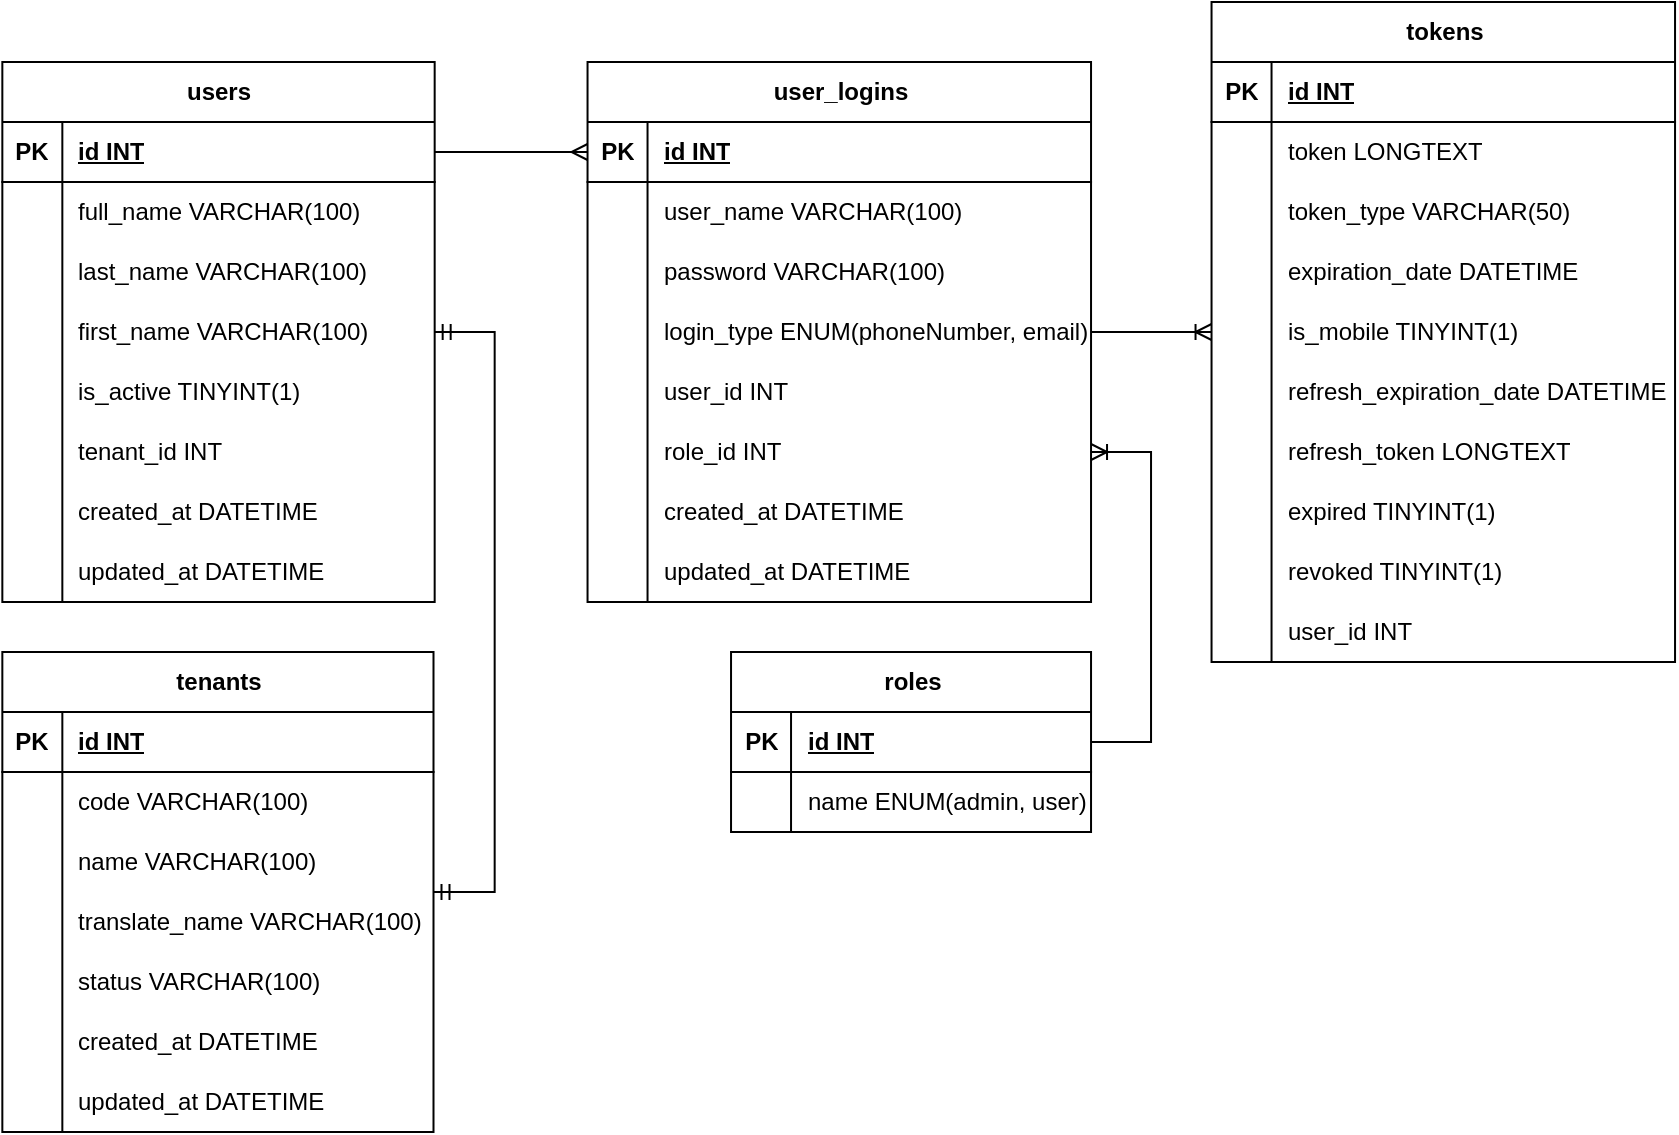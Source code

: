 <mxfile version="24.2.2" type="device">
  <diagram id="R2lEEEUBdFMjLlhIrx00" name="Page-1">
    <mxGraphModel dx="1004" dy="86" grid="0" gridSize="10" guides="1" tooltips="1" connect="1" arrows="1" fold="1" page="1" pageScale="1" pageWidth="850" pageHeight="1100" math="0" shadow="0" extFonts="Permanent Marker^https://fonts.googleapis.com/css?family=Permanent+Marker">
      <root>
        <mxCell id="0" />
        <mxCell id="1" parent="0" />
        <mxCell id="wa_JmP2eMUhBIoYCG9Al-1" value="users" style="shape=table;startSize=30;container=1;collapsible=1;childLayout=tableLayout;fixedRows=1;rowLines=0;fontStyle=1;align=center;resizeLast=1;html=1;" parent="1" vertex="1">
          <mxGeometry x="-3.83" y="116" width="216.163" height="270" as="geometry" />
        </mxCell>
        <mxCell id="wa_JmP2eMUhBIoYCG9Al-2" value="" style="shape=tableRow;horizontal=0;startSize=0;swimlaneHead=0;swimlaneBody=0;fillColor=none;collapsible=0;dropTarget=0;points=[[0,0.5],[1,0.5]];portConstraint=eastwest;top=0;left=0;right=0;bottom=1;" parent="wa_JmP2eMUhBIoYCG9Al-1" vertex="1">
          <mxGeometry y="30" width="216.163" height="30" as="geometry" />
        </mxCell>
        <mxCell id="wa_JmP2eMUhBIoYCG9Al-3" value="PK" style="shape=partialRectangle;connectable=0;fillColor=none;top=0;left=0;bottom=0;right=0;fontStyle=1;overflow=hidden;whiteSpace=wrap;html=1;" parent="wa_JmP2eMUhBIoYCG9Al-2" vertex="1">
          <mxGeometry width="30" height="30" as="geometry">
            <mxRectangle width="30" height="30" as="alternateBounds" />
          </mxGeometry>
        </mxCell>
        <mxCell id="wa_JmP2eMUhBIoYCG9Al-4" value="id INT" style="shape=partialRectangle;connectable=0;fillColor=none;top=0;left=0;bottom=0;right=0;align=left;spacingLeft=6;fontStyle=5;overflow=hidden;whiteSpace=wrap;html=1;" parent="wa_JmP2eMUhBIoYCG9Al-2" vertex="1">
          <mxGeometry x="30" width="186.163" height="30" as="geometry">
            <mxRectangle width="186.163" height="30" as="alternateBounds" />
          </mxGeometry>
        </mxCell>
        <mxCell id="wa_JmP2eMUhBIoYCG9Al-5" value="" style="shape=tableRow;horizontal=0;startSize=0;swimlaneHead=0;swimlaneBody=0;fillColor=none;collapsible=0;dropTarget=0;points=[[0,0.5],[1,0.5]];portConstraint=eastwest;top=0;left=0;right=0;bottom=0;" parent="wa_JmP2eMUhBIoYCG9Al-1" vertex="1">
          <mxGeometry y="60" width="216.163" height="30" as="geometry" />
        </mxCell>
        <mxCell id="wa_JmP2eMUhBIoYCG9Al-6" value="" style="shape=partialRectangle;connectable=0;fillColor=none;top=0;left=0;bottom=0;right=0;editable=1;overflow=hidden;whiteSpace=wrap;html=1;" parent="wa_JmP2eMUhBIoYCG9Al-5" vertex="1">
          <mxGeometry width="30" height="30" as="geometry">
            <mxRectangle width="30" height="30" as="alternateBounds" />
          </mxGeometry>
        </mxCell>
        <mxCell id="wa_JmP2eMUhBIoYCG9Al-7" value="full_name VARCHAR(100)" style="shape=partialRectangle;connectable=0;fillColor=none;top=0;left=0;bottom=0;right=0;align=left;spacingLeft=6;overflow=hidden;whiteSpace=wrap;html=1;" parent="wa_JmP2eMUhBIoYCG9Al-5" vertex="1">
          <mxGeometry x="30" width="186.163" height="30" as="geometry">
            <mxRectangle width="186.163" height="30" as="alternateBounds" />
          </mxGeometry>
        </mxCell>
        <mxCell id="olAF7BP0_94f7s3-qTLP-30" value="" style="shape=tableRow;horizontal=0;startSize=0;swimlaneHead=0;swimlaneBody=0;fillColor=none;collapsible=0;dropTarget=0;points=[[0,0.5],[1,0.5]];portConstraint=eastwest;top=0;left=0;right=0;bottom=0;" parent="wa_JmP2eMUhBIoYCG9Al-1" vertex="1">
          <mxGeometry y="90" width="216.163" height="30" as="geometry" />
        </mxCell>
        <mxCell id="olAF7BP0_94f7s3-qTLP-31" value="" style="shape=partialRectangle;connectable=0;fillColor=none;top=0;left=0;bottom=0;right=0;editable=1;overflow=hidden;whiteSpace=wrap;html=1;" parent="olAF7BP0_94f7s3-qTLP-30" vertex="1">
          <mxGeometry width="30" height="30" as="geometry">
            <mxRectangle width="30" height="30" as="alternateBounds" />
          </mxGeometry>
        </mxCell>
        <mxCell id="olAF7BP0_94f7s3-qTLP-32" value="last_name VARCHAR(100)" style="shape=partialRectangle;connectable=0;fillColor=none;top=0;left=0;bottom=0;right=0;align=left;spacingLeft=6;overflow=hidden;whiteSpace=wrap;html=1;" parent="olAF7BP0_94f7s3-qTLP-30" vertex="1">
          <mxGeometry x="30" width="186.163" height="30" as="geometry">
            <mxRectangle width="186.163" height="30" as="alternateBounds" />
          </mxGeometry>
        </mxCell>
        <mxCell id="olAF7BP0_94f7s3-qTLP-27" value="" style="shape=tableRow;horizontal=0;startSize=0;swimlaneHead=0;swimlaneBody=0;fillColor=none;collapsible=0;dropTarget=0;points=[[0,0.5],[1,0.5]];portConstraint=eastwest;top=0;left=0;right=0;bottom=0;" parent="wa_JmP2eMUhBIoYCG9Al-1" vertex="1">
          <mxGeometry y="120" width="216.163" height="30" as="geometry" />
        </mxCell>
        <mxCell id="olAF7BP0_94f7s3-qTLP-28" value="" style="shape=partialRectangle;connectable=0;fillColor=none;top=0;left=0;bottom=0;right=0;editable=1;overflow=hidden;whiteSpace=wrap;html=1;" parent="olAF7BP0_94f7s3-qTLP-27" vertex="1">
          <mxGeometry width="30" height="30" as="geometry">
            <mxRectangle width="30" height="30" as="alternateBounds" />
          </mxGeometry>
        </mxCell>
        <mxCell id="olAF7BP0_94f7s3-qTLP-29" value="first_name VARCHAR(100)" style="shape=partialRectangle;connectable=0;fillColor=none;top=0;left=0;bottom=0;right=0;align=left;spacingLeft=6;overflow=hidden;whiteSpace=wrap;html=1;" parent="olAF7BP0_94f7s3-qTLP-27" vertex="1">
          <mxGeometry x="30" width="186.163" height="30" as="geometry">
            <mxRectangle width="186.163" height="30" as="alternateBounds" />
          </mxGeometry>
        </mxCell>
        <mxCell id="wa_JmP2eMUhBIoYCG9Al-8" value="" style="shape=tableRow;horizontal=0;startSize=0;swimlaneHead=0;swimlaneBody=0;fillColor=none;collapsible=0;dropTarget=0;points=[[0,0.5],[1,0.5]];portConstraint=eastwest;top=0;left=0;right=0;bottom=0;" parent="wa_JmP2eMUhBIoYCG9Al-1" vertex="1">
          <mxGeometry y="150" width="216.163" height="30" as="geometry" />
        </mxCell>
        <mxCell id="wa_JmP2eMUhBIoYCG9Al-9" value="" style="shape=partialRectangle;connectable=0;fillColor=none;top=0;left=0;bottom=0;right=0;editable=1;overflow=hidden;whiteSpace=wrap;html=1;" parent="wa_JmP2eMUhBIoYCG9Al-8" vertex="1">
          <mxGeometry width="30" height="30" as="geometry">
            <mxRectangle width="30" height="30" as="alternateBounds" />
          </mxGeometry>
        </mxCell>
        <mxCell id="wa_JmP2eMUhBIoYCG9Al-10" value="is_active TINYINT(1)" style="shape=partialRectangle;connectable=0;fillColor=none;top=0;left=0;bottom=0;right=0;align=left;spacingLeft=6;overflow=hidden;whiteSpace=wrap;html=1;" parent="wa_JmP2eMUhBIoYCG9Al-8" vertex="1">
          <mxGeometry x="30" width="186.163" height="30" as="geometry">
            <mxRectangle width="186.163" height="30" as="alternateBounds" />
          </mxGeometry>
        </mxCell>
        <mxCell id="olAF7BP0_94f7s3-qTLP-24" value="" style="shape=tableRow;horizontal=0;startSize=0;swimlaneHead=0;swimlaneBody=0;fillColor=none;collapsible=0;dropTarget=0;points=[[0,0.5],[1,0.5]];portConstraint=eastwest;top=0;left=0;right=0;bottom=0;" parent="wa_JmP2eMUhBIoYCG9Al-1" vertex="1">
          <mxGeometry y="180" width="216.163" height="30" as="geometry" />
        </mxCell>
        <mxCell id="olAF7BP0_94f7s3-qTLP-25" value="" style="shape=partialRectangle;connectable=0;fillColor=none;top=0;left=0;bottom=0;right=0;editable=1;overflow=hidden;whiteSpace=wrap;html=1;" parent="olAF7BP0_94f7s3-qTLP-24" vertex="1">
          <mxGeometry width="30" height="30" as="geometry">
            <mxRectangle width="30" height="30" as="alternateBounds" />
          </mxGeometry>
        </mxCell>
        <mxCell id="olAF7BP0_94f7s3-qTLP-26" value="tenant_id INT" style="shape=partialRectangle;connectable=0;fillColor=none;top=0;left=0;bottom=0;right=0;align=left;spacingLeft=6;overflow=hidden;whiteSpace=wrap;html=1;" parent="olAF7BP0_94f7s3-qTLP-24" vertex="1">
          <mxGeometry x="30" width="186.163" height="30" as="geometry">
            <mxRectangle width="186.163" height="30" as="alternateBounds" />
          </mxGeometry>
        </mxCell>
        <mxCell id="wa_JmP2eMUhBIoYCG9Al-11" value="" style="shape=tableRow;horizontal=0;startSize=0;swimlaneHead=0;swimlaneBody=0;fillColor=none;collapsible=0;dropTarget=0;points=[[0,0.5],[1,0.5]];portConstraint=eastwest;top=0;left=0;right=0;bottom=0;" parent="wa_JmP2eMUhBIoYCG9Al-1" vertex="1">
          <mxGeometry y="210" width="216.163" height="30" as="geometry" />
        </mxCell>
        <mxCell id="wa_JmP2eMUhBIoYCG9Al-12" value="" style="shape=partialRectangle;connectable=0;fillColor=none;top=0;left=0;bottom=0;right=0;editable=1;overflow=hidden;whiteSpace=wrap;html=1;" parent="wa_JmP2eMUhBIoYCG9Al-11" vertex="1">
          <mxGeometry width="30" height="30" as="geometry">
            <mxRectangle width="30" height="30" as="alternateBounds" />
          </mxGeometry>
        </mxCell>
        <mxCell id="wa_JmP2eMUhBIoYCG9Al-13" value="created_at DATETIME" style="shape=partialRectangle;connectable=0;fillColor=none;top=0;left=0;bottom=0;right=0;align=left;spacingLeft=6;overflow=hidden;whiteSpace=wrap;html=1;" parent="wa_JmP2eMUhBIoYCG9Al-11" vertex="1">
          <mxGeometry x="30" width="186.163" height="30" as="geometry">
            <mxRectangle width="186.163" height="30" as="alternateBounds" />
          </mxGeometry>
        </mxCell>
        <mxCell id="wa_JmP2eMUhBIoYCG9Al-77" value="" style="shape=tableRow;horizontal=0;startSize=0;swimlaneHead=0;swimlaneBody=0;fillColor=none;collapsible=0;dropTarget=0;points=[[0,0.5],[1,0.5]];portConstraint=eastwest;top=0;left=0;right=0;bottom=0;" parent="wa_JmP2eMUhBIoYCG9Al-1" vertex="1">
          <mxGeometry y="240" width="216.163" height="30" as="geometry" />
        </mxCell>
        <mxCell id="wa_JmP2eMUhBIoYCG9Al-78" value="" style="shape=partialRectangle;connectable=0;fillColor=none;top=0;left=0;bottom=0;right=0;editable=1;overflow=hidden;whiteSpace=wrap;html=1;" parent="wa_JmP2eMUhBIoYCG9Al-77" vertex="1">
          <mxGeometry width="30" height="30" as="geometry">
            <mxRectangle width="30" height="30" as="alternateBounds" />
          </mxGeometry>
        </mxCell>
        <mxCell id="wa_JmP2eMUhBIoYCG9Al-79" value="updated_at DATETIME" style="shape=partialRectangle;connectable=0;fillColor=none;top=0;left=0;bottom=0;right=0;align=left;spacingLeft=6;overflow=hidden;whiteSpace=wrap;html=1;" parent="wa_JmP2eMUhBIoYCG9Al-77" vertex="1">
          <mxGeometry x="30" width="186.163" height="30" as="geometry">
            <mxRectangle width="186.163" height="30" as="alternateBounds" />
          </mxGeometry>
        </mxCell>
        <mxCell id="wa_JmP2eMUhBIoYCG9Al-14" value="user_logins" style="shape=table;startSize=30;container=1;collapsible=1;childLayout=tableLayout;fixedRows=1;rowLines=0;fontStyle=1;align=center;resizeLast=1;html=1;" parent="1" vertex="1">
          <mxGeometry x="288.77" y="116" width="251.75" height="270" as="geometry" />
        </mxCell>
        <mxCell id="wa_JmP2eMUhBIoYCG9Al-15" value="" style="shape=tableRow;horizontal=0;startSize=0;swimlaneHead=0;swimlaneBody=0;fillColor=none;collapsible=0;dropTarget=0;points=[[0,0.5],[1,0.5]];portConstraint=eastwest;top=0;left=0;right=0;bottom=1;" parent="wa_JmP2eMUhBIoYCG9Al-14" vertex="1">
          <mxGeometry y="30" width="251.75" height="30" as="geometry" />
        </mxCell>
        <mxCell id="wa_JmP2eMUhBIoYCG9Al-16" value="PK" style="shape=partialRectangle;connectable=0;fillColor=none;top=0;left=0;bottom=0;right=0;fontStyle=1;overflow=hidden;whiteSpace=wrap;html=1;" parent="wa_JmP2eMUhBIoYCG9Al-15" vertex="1">
          <mxGeometry width="30" height="30" as="geometry">
            <mxRectangle width="30" height="30" as="alternateBounds" />
          </mxGeometry>
        </mxCell>
        <mxCell id="wa_JmP2eMUhBIoYCG9Al-17" value="id INT" style="shape=partialRectangle;connectable=0;fillColor=none;top=0;left=0;bottom=0;right=0;align=left;spacingLeft=6;fontStyle=5;overflow=hidden;whiteSpace=wrap;html=1;" parent="wa_JmP2eMUhBIoYCG9Al-15" vertex="1">
          <mxGeometry x="30" width="221.75" height="30" as="geometry">
            <mxRectangle width="221.75" height="30" as="alternateBounds" />
          </mxGeometry>
        </mxCell>
        <mxCell id="wa_JmP2eMUhBIoYCG9Al-18" value="" style="shape=tableRow;horizontal=0;startSize=0;swimlaneHead=0;swimlaneBody=0;fillColor=none;collapsible=0;dropTarget=0;points=[[0,0.5],[1,0.5]];portConstraint=eastwest;top=0;left=0;right=0;bottom=0;" parent="wa_JmP2eMUhBIoYCG9Al-14" vertex="1">
          <mxGeometry y="60" width="251.75" height="30" as="geometry" />
        </mxCell>
        <mxCell id="wa_JmP2eMUhBIoYCG9Al-19" value="" style="shape=partialRectangle;connectable=0;fillColor=none;top=0;left=0;bottom=0;right=0;editable=1;overflow=hidden;whiteSpace=wrap;html=1;" parent="wa_JmP2eMUhBIoYCG9Al-18" vertex="1">
          <mxGeometry width="30" height="30" as="geometry">
            <mxRectangle width="30" height="30" as="alternateBounds" />
          </mxGeometry>
        </mxCell>
        <mxCell id="wa_JmP2eMUhBIoYCG9Al-20" value="user_name VARCHAR(100)" style="shape=partialRectangle;connectable=0;fillColor=none;top=0;left=0;bottom=0;right=0;align=left;spacingLeft=6;overflow=hidden;whiteSpace=wrap;html=1;" parent="wa_JmP2eMUhBIoYCG9Al-18" vertex="1">
          <mxGeometry x="30" width="221.75" height="30" as="geometry">
            <mxRectangle width="221.75" height="30" as="alternateBounds" />
          </mxGeometry>
        </mxCell>
        <mxCell id="wa_JmP2eMUhBIoYCG9Al-21" value="" style="shape=tableRow;horizontal=0;startSize=0;swimlaneHead=0;swimlaneBody=0;fillColor=none;collapsible=0;dropTarget=0;points=[[0,0.5],[1,0.5]];portConstraint=eastwest;top=0;left=0;right=0;bottom=0;" parent="wa_JmP2eMUhBIoYCG9Al-14" vertex="1">
          <mxGeometry y="90" width="251.75" height="30" as="geometry" />
        </mxCell>
        <mxCell id="wa_JmP2eMUhBIoYCG9Al-22" value="" style="shape=partialRectangle;connectable=0;fillColor=none;top=0;left=0;bottom=0;right=0;editable=1;overflow=hidden;whiteSpace=wrap;html=1;" parent="wa_JmP2eMUhBIoYCG9Al-21" vertex="1">
          <mxGeometry width="30" height="30" as="geometry">
            <mxRectangle width="30" height="30" as="alternateBounds" />
          </mxGeometry>
        </mxCell>
        <mxCell id="wa_JmP2eMUhBIoYCG9Al-23" value="password VARCHAR(100)" style="shape=partialRectangle;connectable=0;fillColor=none;top=0;left=0;bottom=0;right=0;align=left;spacingLeft=6;overflow=hidden;whiteSpace=wrap;html=1;" parent="wa_JmP2eMUhBIoYCG9Al-21" vertex="1">
          <mxGeometry x="30" width="221.75" height="30" as="geometry">
            <mxRectangle width="221.75" height="30" as="alternateBounds" />
          </mxGeometry>
        </mxCell>
        <mxCell id="wa_JmP2eMUhBIoYCG9Al-24" value="" style="shape=tableRow;horizontal=0;startSize=0;swimlaneHead=0;swimlaneBody=0;fillColor=none;collapsible=0;dropTarget=0;points=[[0,0.5],[1,0.5]];portConstraint=eastwest;top=0;left=0;right=0;bottom=0;" parent="wa_JmP2eMUhBIoYCG9Al-14" vertex="1">
          <mxGeometry y="120" width="251.75" height="30" as="geometry" />
        </mxCell>
        <mxCell id="wa_JmP2eMUhBIoYCG9Al-25" value="" style="shape=partialRectangle;connectable=0;fillColor=none;top=0;left=0;bottom=0;right=0;editable=1;overflow=hidden;whiteSpace=wrap;html=1;" parent="wa_JmP2eMUhBIoYCG9Al-24" vertex="1">
          <mxGeometry width="30" height="30" as="geometry">
            <mxRectangle width="30" height="30" as="alternateBounds" />
          </mxGeometry>
        </mxCell>
        <mxCell id="wa_JmP2eMUhBIoYCG9Al-26" value="login_type ENUM(phoneNumber, email)" style="shape=partialRectangle;connectable=0;fillColor=none;top=0;left=0;bottom=0;right=0;align=left;spacingLeft=6;overflow=hidden;whiteSpace=wrap;html=1;" parent="wa_JmP2eMUhBIoYCG9Al-24" vertex="1">
          <mxGeometry x="30" width="221.75" height="30" as="geometry">
            <mxRectangle width="221.75" height="30" as="alternateBounds" />
          </mxGeometry>
        </mxCell>
        <mxCell id="wa_JmP2eMUhBIoYCG9Al-85" value="" style="shape=tableRow;horizontal=0;startSize=0;swimlaneHead=0;swimlaneBody=0;fillColor=none;collapsible=0;dropTarget=0;points=[[0,0.5],[1,0.5]];portConstraint=eastwest;top=0;left=0;right=0;bottom=0;" parent="wa_JmP2eMUhBIoYCG9Al-14" vertex="1">
          <mxGeometry y="150" width="251.75" height="30" as="geometry" />
        </mxCell>
        <mxCell id="wa_JmP2eMUhBIoYCG9Al-86" value="" style="shape=partialRectangle;connectable=0;fillColor=none;top=0;left=0;bottom=0;right=0;editable=1;overflow=hidden;whiteSpace=wrap;html=1;" parent="wa_JmP2eMUhBIoYCG9Al-85" vertex="1">
          <mxGeometry width="30" height="30" as="geometry">
            <mxRectangle width="30" height="30" as="alternateBounds" />
          </mxGeometry>
        </mxCell>
        <mxCell id="wa_JmP2eMUhBIoYCG9Al-87" value="user_id INT" style="shape=partialRectangle;connectable=0;fillColor=none;top=0;left=0;bottom=0;right=0;align=left;spacingLeft=6;overflow=hidden;whiteSpace=wrap;html=1;" parent="wa_JmP2eMUhBIoYCG9Al-85" vertex="1">
          <mxGeometry x="30" width="221.75" height="30" as="geometry">
            <mxRectangle width="221.75" height="30" as="alternateBounds" />
          </mxGeometry>
        </mxCell>
        <mxCell id="tb_KeC3MCiqhP8fnsi2d-1" value="" style="shape=tableRow;horizontal=0;startSize=0;swimlaneHead=0;swimlaneBody=0;fillColor=none;collapsible=0;dropTarget=0;points=[[0,0.5],[1,0.5]];portConstraint=eastwest;top=0;left=0;right=0;bottom=0;" parent="wa_JmP2eMUhBIoYCG9Al-14" vertex="1">
          <mxGeometry y="180" width="251.75" height="30" as="geometry" />
        </mxCell>
        <mxCell id="tb_KeC3MCiqhP8fnsi2d-2" value="" style="shape=partialRectangle;connectable=0;fillColor=none;top=0;left=0;bottom=0;right=0;editable=1;overflow=hidden;whiteSpace=wrap;html=1;" parent="tb_KeC3MCiqhP8fnsi2d-1" vertex="1">
          <mxGeometry width="30" height="30" as="geometry">
            <mxRectangle width="30" height="30" as="alternateBounds" />
          </mxGeometry>
        </mxCell>
        <mxCell id="tb_KeC3MCiqhP8fnsi2d-3" value="role_id INT" style="shape=partialRectangle;connectable=0;fillColor=none;top=0;left=0;bottom=0;right=0;align=left;spacingLeft=6;overflow=hidden;whiteSpace=wrap;html=1;" parent="tb_KeC3MCiqhP8fnsi2d-1" vertex="1">
          <mxGeometry x="30" width="221.75" height="30" as="geometry">
            <mxRectangle width="221.75" height="30" as="alternateBounds" />
          </mxGeometry>
        </mxCell>
        <mxCell id="tb_KeC3MCiqhP8fnsi2d-4" value="" style="shape=tableRow;horizontal=0;startSize=0;swimlaneHead=0;swimlaneBody=0;fillColor=none;collapsible=0;dropTarget=0;points=[[0,0.5],[1,0.5]];portConstraint=eastwest;top=0;left=0;right=0;bottom=0;" parent="wa_JmP2eMUhBIoYCG9Al-14" vertex="1">
          <mxGeometry y="210" width="251.75" height="30" as="geometry" />
        </mxCell>
        <mxCell id="tb_KeC3MCiqhP8fnsi2d-5" value="" style="shape=partialRectangle;connectable=0;fillColor=none;top=0;left=0;bottom=0;right=0;editable=1;overflow=hidden;whiteSpace=wrap;html=1;" parent="tb_KeC3MCiqhP8fnsi2d-4" vertex="1">
          <mxGeometry width="30" height="30" as="geometry">
            <mxRectangle width="30" height="30" as="alternateBounds" />
          </mxGeometry>
        </mxCell>
        <mxCell id="tb_KeC3MCiqhP8fnsi2d-6" value="created_at DATETIME" style="shape=partialRectangle;connectable=0;fillColor=none;top=0;left=0;bottom=0;right=0;align=left;spacingLeft=6;overflow=hidden;whiteSpace=wrap;html=1;" parent="tb_KeC3MCiqhP8fnsi2d-4" vertex="1">
          <mxGeometry x="30" width="221.75" height="30" as="geometry">
            <mxRectangle width="221.75" height="30" as="alternateBounds" />
          </mxGeometry>
        </mxCell>
        <mxCell id="tb_KeC3MCiqhP8fnsi2d-7" value="" style="shape=tableRow;horizontal=0;startSize=0;swimlaneHead=0;swimlaneBody=0;fillColor=none;collapsible=0;dropTarget=0;points=[[0,0.5],[1,0.5]];portConstraint=eastwest;top=0;left=0;right=0;bottom=0;" parent="wa_JmP2eMUhBIoYCG9Al-14" vertex="1">
          <mxGeometry y="240" width="251.75" height="30" as="geometry" />
        </mxCell>
        <mxCell id="tb_KeC3MCiqhP8fnsi2d-8" value="" style="shape=partialRectangle;connectable=0;fillColor=none;top=0;left=0;bottom=0;right=0;editable=1;overflow=hidden;whiteSpace=wrap;html=1;" parent="tb_KeC3MCiqhP8fnsi2d-7" vertex="1">
          <mxGeometry width="30" height="30" as="geometry">
            <mxRectangle width="30" height="30" as="alternateBounds" />
          </mxGeometry>
        </mxCell>
        <mxCell id="tb_KeC3MCiqhP8fnsi2d-9" value="updated_at DATETIME" style="shape=partialRectangle;connectable=0;fillColor=none;top=0;left=0;bottom=0;right=0;align=left;spacingLeft=6;overflow=hidden;whiteSpace=wrap;html=1;" parent="tb_KeC3MCiqhP8fnsi2d-7" vertex="1">
          <mxGeometry x="30" width="221.75" height="30" as="geometry">
            <mxRectangle width="221.75" height="30" as="alternateBounds" />
          </mxGeometry>
        </mxCell>
        <mxCell id="wa_JmP2eMUhBIoYCG9Al-27" value="roles" style="shape=table;startSize=30;container=1;collapsible=1;childLayout=tableLayout;fixedRows=1;rowLines=0;fontStyle=1;align=center;resizeLast=1;html=1;" parent="1" vertex="1">
          <mxGeometry x="360.52" y="411" width="180" height="90" as="geometry" />
        </mxCell>
        <mxCell id="wa_JmP2eMUhBIoYCG9Al-28" value="" style="shape=tableRow;horizontal=0;startSize=0;swimlaneHead=0;swimlaneBody=0;fillColor=none;collapsible=0;dropTarget=0;points=[[0,0.5],[1,0.5]];portConstraint=eastwest;top=0;left=0;right=0;bottom=1;" parent="wa_JmP2eMUhBIoYCG9Al-27" vertex="1">
          <mxGeometry y="30" width="180" height="30" as="geometry" />
        </mxCell>
        <mxCell id="wa_JmP2eMUhBIoYCG9Al-29" value="PK" style="shape=partialRectangle;connectable=0;fillColor=none;top=0;left=0;bottom=0;right=0;fontStyle=1;overflow=hidden;whiteSpace=wrap;html=1;" parent="wa_JmP2eMUhBIoYCG9Al-28" vertex="1">
          <mxGeometry width="30" height="30" as="geometry">
            <mxRectangle width="30" height="30" as="alternateBounds" />
          </mxGeometry>
        </mxCell>
        <mxCell id="wa_JmP2eMUhBIoYCG9Al-30" value="id INT" style="shape=partialRectangle;connectable=0;fillColor=none;top=0;left=0;bottom=0;right=0;align=left;spacingLeft=6;fontStyle=5;overflow=hidden;whiteSpace=wrap;html=1;" parent="wa_JmP2eMUhBIoYCG9Al-28" vertex="1">
          <mxGeometry x="30" width="150" height="30" as="geometry">
            <mxRectangle width="150" height="30" as="alternateBounds" />
          </mxGeometry>
        </mxCell>
        <mxCell id="wa_JmP2eMUhBIoYCG9Al-31" value="" style="shape=tableRow;horizontal=0;startSize=0;swimlaneHead=0;swimlaneBody=0;fillColor=none;collapsible=0;dropTarget=0;points=[[0,0.5],[1,0.5]];portConstraint=eastwest;top=0;left=0;right=0;bottom=0;" parent="wa_JmP2eMUhBIoYCG9Al-27" vertex="1">
          <mxGeometry y="60" width="180" height="30" as="geometry" />
        </mxCell>
        <mxCell id="wa_JmP2eMUhBIoYCG9Al-32" value="" style="shape=partialRectangle;connectable=0;fillColor=none;top=0;left=0;bottom=0;right=0;editable=1;overflow=hidden;whiteSpace=wrap;html=1;" parent="wa_JmP2eMUhBIoYCG9Al-31" vertex="1">
          <mxGeometry width="30" height="30" as="geometry">
            <mxRectangle width="30" height="30" as="alternateBounds" />
          </mxGeometry>
        </mxCell>
        <mxCell id="wa_JmP2eMUhBIoYCG9Al-33" value="name ENUM(admin, user)" style="shape=partialRectangle;connectable=0;fillColor=none;top=0;left=0;bottom=0;right=0;align=left;spacingLeft=6;overflow=hidden;whiteSpace=wrap;html=1;" parent="wa_JmP2eMUhBIoYCG9Al-31" vertex="1">
          <mxGeometry x="30" width="150" height="30" as="geometry">
            <mxRectangle width="150" height="30" as="alternateBounds" />
          </mxGeometry>
        </mxCell>
        <mxCell id="wa_JmP2eMUhBIoYCG9Al-40" value="" style="edgeStyle=entityRelationEdgeStyle;fontSize=12;html=1;endArrow=ERmany;rounded=0;" parent="1" source="wa_JmP2eMUhBIoYCG9Al-2" target="wa_JmP2eMUhBIoYCG9Al-15" edge="1">
          <mxGeometry width="100" height="100" relative="1" as="geometry">
            <mxPoint x="354.77" y="410" as="sourcePoint" />
            <mxPoint x="454.77" y="310" as="targetPoint" />
          </mxGeometry>
        </mxCell>
        <mxCell id="wa_JmP2eMUhBIoYCG9Al-42" value="tokens" style="shape=table;startSize=30;container=1;collapsible=1;childLayout=tableLayout;fixedRows=1;rowLines=0;fontStyle=1;align=center;resizeLast=1;html=1;" parent="1" vertex="1">
          <mxGeometry x="600.77" y="86" width="231.75" height="330" as="geometry" />
        </mxCell>
        <mxCell id="wa_JmP2eMUhBIoYCG9Al-43" value="" style="shape=tableRow;horizontal=0;startSize=0;swimlaneHead=0;swimlaneBody=0;fillColor=none;collapsible=0;dropTarget=0;points=[[0,0.5],[1,0.5]];portConstraint=eastwest;top=0;left=0;right=0;bottom=1;" parent="wa_JmP2eMUhBIoYCG9Al-42" vertex="1">
          <mxGeometry y="30" width="231.75" height="30" as="geometry" />
        </mxCell>
        <mxCell id="wa_JmP2eMUhBIoYCG9Al-44" value="PK" style="shape=partialRectangle;connectable=0;fillColor=none;top=0;left=0;bottom=0;right=0;fontStyle=1;overflow=hidden;whiteSpace=wrap;html=1;" parent="wa_JmP2eMUhBIoYCG9Al-43" vertex="1">
          <mxGeometry width="30" height="30" as="geometry">
            <mxRectangle width="30" height="30" as="alternateBounds" />
          </mxGeometry>
        </mxCell>
        <mxCell id="wa_JmP2eMUhBIoYCG9Al-45" value="id INT" style="shape=partialRectangle;connectable=0;fillColor=none;top=0;left=0;bottom=0;right=0;align=left;spacingLeft=6;fontStyle=5;overflow=hidden;whiteSpace=wrap;html=1;" parent="wa_JmP2eMUhBIoYCG9Al-43" vertex="1">
          <mxGeometry x="30" width="201.75" height="30" as="geometry">
            <mxRectangle width="201.75" height="30" as="alternateBounds" />
          </mxGeometry>
        </mxCell>
        <mxCell id="wa_JmP2eMUhBIoYCG9Al-46" value="" style="shape=tableRow;horizontal=0;startSize=0;swimlaneHead=0;swimlaneBody=0;fillColor=none;collapsible=0;dropTarget=0;points=[[0,0.5],[1,0.5]];portConstraint=eastwest;top=0;left=0;right=0;bottom=0;" parent="wa_JmP2eMUhBIoYCG9Al-42" vertex="1">
          <mxGeometry y="60" width="231.75" height="30" as="geometry" />
        </mxCell>
        <mxCell id="wa_JmP2eMUhBIoYCG9Al-47" value="" style="shape=partialRectangle;connectable=0;fillColor=none;top=0;left=0;bottom=0;right=0;editable=1;overflow=hidden;whiteSpace=wrap;html=1;" parent="wa_JmP2eMUhBIoYCG9Al-46" vertex="1">
          <mxGeometry width="30" height="30" as="geometry">
            <mxRectangle width="30" height="30" as="alternateBounds" />
          </mxGeometry>
        </mxCell>
        <mxCell id="wa_JmP2eMUhBIoYCG9Al-48" value="token LONGTEXT" style="shape=partialRectangle;connectable=0;fillColor=none;top=0;left=0;bottom=0;right=0;align=left;spacingLeft=6;overflow=hidden;whiteSpace=wrap;html=1;" parent="wa_JmP2eMUhBIoYCG9Al-46" vertex="1">
          <mxGeometry x="30" width="201.75" height="30" as="geometry">
            <mxRectangle width="201.75" height="30" as="alternateBounds" />
          </mxGeometry>
        </mxCell>
        <mxCell id="wa_JmP2eMUhBIoYCG9Al-49" value="" style="shape=tableRow;horizontal=0;startSize=0;swimlaneHead=0;swimlaneBody=0;fillColor=none;collapsible=0;dropTarget=0;points=[[0,0.5],[1,0.5]];portConstraint=eastwest;top=0;left=0;right=0;bottom=0;" parent="wa_JmP2eMUhBIoYCG9Al-42" vertex="1">
          <mxGeometry y="90" width="231.75" height="30" as="geometry" />
        </mxCell>
        <mxCell id="wa_JmP2eMUhBIoYCG9Al-50" value="" style="shape=partialRectangle;connectable=0;fillColor=none;top=0;left=0;bottom=0;right=0;editable=1;overflow=hidden;whiteSpace=wrap;html=1;" parent="wa_JmP2eMUhBIoYCG9Al-49" vertex="1">
          <mxGeometry width="30" height="30" as="geometry">
            <mxRectangle width="30" height="30" as="alternateBounds" />
          </mxGeometry>
        </mxCell>
        <mxCell id="wa_JmP2eMUhBIoYCG9Al-51" value="token_type VARCHAR(50)" style="shape=partialRectangle;connectable=0;fillColor=none;top=0;left=0;bottom=0;right=0;align=left;spacingLeft=6;overflow=hidden;whiteSpace=wrap;html=1;" parent="wa_JmP2eMUhBIoYCG9Al-49" vertex="1">
          <mxGeometry x="30" width="201.75" height="30" as="geometry">
            <mxRectangle width="201.75" height="30" as="alternateBounds" />
          </mxGeometry>
        </mxCell>
        <mxCell id="wa_JmP2eMUhBIoYCG9Al-52" value="" style="shape=tableRow;horizontal=0;startSize=0;swimlaneHead=0;swimlaneBody=0;fillColor=none;collapsible=0;dropTarget=0;points=[[0,0.5],[1,0.5]];portConstraint=eastwest;top=0;left=0;right=0;bottom=0;" parent="wa_JmP2eMUhBIoYCG9Al-42" vertex="1">
          <mxGeometry y="120" width="231.75" height="30" as="geometry" />
        </mxCell>
        <mxCell id="wa_JmP2eMUhBIoYCG9Al-53" value="" style="shape=partialRectangle;connectable=0;fillColor=none;top=0;left=0;bottom=0;right=0;editable=1;overflow=hidden;whiteSpace=wrap;html=1;" parent="wa_JmP2eMUhBIoYCG9Al-52" vertex="1">
          <mxGeometry width="30" height="30" as="geometry">
            <mxRectangle width="30" height="30" as="alternateBounds" />
          </mxGeometry>
        </mxCell>
        <mxCell id="wa_JmP2eMUhBIoYCG9Al-54" value="expiration_date DATETIME" style="shape=partialRectangle;connectable=0;fillColor=none;top=0;left=0;bottom=0;right=0;align=left;spacingLeft=6;overflow=hidden;whiteSpace=wrap;html=1;" parent="wa_JmP2eMUhBIoYCG9Al-52" vertex="1">
          <mxGeometry x="30" width="201.75" height="30" as="geometry">
            <mxRectangle width="201.75" height="30" as="alternateBounds" />
          </mxGeometry>
        </mxCell>
        <mxCell id="wa_JmP2eMUhBIoYCG9Al-59" value="" style="shape=tableRow;horizontal=0;startSize=0;swimlaneHead=0;swimlaneBody=0;fillColor=none;collapsible=0;dropTarget=0;points=[[0,0.5],[1,0.5]];portConstraint=eastwest;top=0;left=0;right=0;bottom=0;" parent="wa_JmP2eMUhBIoYCG9Al-42" vertex="1">
          <mxGeometry y="150" width="231.75" height="30" as="geometry" />
        </mxCell>
        <mxCell id="wa_JmP2eMUhBIoYCG9Al-60" value="" style="shape=partialRectangle;connectable=0;fillColor=none;top=0;left=0;bottom=0;right=0;editable=1;overflow=hidden;whiteSpace=wrap;html=1;" parent="wa_JmP2eMUhBIoYCG9Al-59" vertex="1">
          <mxGeometry width="30" height="30" as="geometry">
            <mxRectangle width="30" height="30" as="alternateBounds" />
          </mxGeometry>
        </mxCell>
        <mxCell id="wa_JmP2eMUhBIoYCG9Al-61" value="is_mobile TINYINT(1)" style="shape=partialRectangle;connectable=0;fillColor=none;top=0;left=0;bottom=0;right=0;align=left;spacingLeft=6;overflow=hidden;whiteSpace=wrap;html=1;" parent="wa_JmP2eMUhBIoYCG9Al-59" vertex="1">
          <mxGeometry x="30" width="201.75" height="30" as="geometry">
            <mxRectangle width="201.75" height="30" as="alternateBounds" />
          </mxGeometry>
        </mxCell>
        <mxCell id="wa_JmP2eMUhBIoYCG9Al-62" value="" style="shape=tableRow;horizontal=0;startSize=0;swimlaneHead=0;swimlaneBody=0;fillColor=none;collapsible=0;dropTarget=0;points=[[0,0.5],[1,0.5]];portConstraint=eastwest;top=0;left=0;right=0;bottom=0;" parent="wa_JmP2eMUhBIoYCG9Al-42" vertex="1">
          <mxGeometry y="180" width="231.75" height="30" as="geometry" />
        </mxCell>
        <mxCell id="wa_JmP2eMUhBIoYCG9Al-63" value="" style="shape=partialRectangle;connectable=0;fillColor=none;top=0;left=0;bottom=0;right=0;editable=1;overflow=hidden;whiteSpace=wrap;html=1;" parent="wa_JmP2eMUhBIoYCG9Al-62" vertex="1">
          <mxGeometry width="30" height="30" as="geometry">
            <mxRectangle width="30" height="30" as="alternateBounds" />
          </mxGeometry>
        </mxCell>
        <mxCell id="wa_JmP2eMUhBIoYCG9Al-64" value="refresh_expiration_date DATETIME" style="shape=partialRectangle;connectable=0;fillColor=none;top=0;left=0;bottom=0;right=0;align=left;spacingLeft=6;overflow=hidden;whiteSpace=wrap;html=1;" parent="wa_JmP2eMUhBIoYCG9Al-62" vertex="1">
          <mxGeometry x="30" width="201.75" height="30" as="geometry">
            <mxRectangle width="201.75" height="30" as="alternateBounds" />
          </mxGeometry>
        </mxCell>
        <mxCell id="wa_JmP2eMUhBIoYCG9Al-65" value="" style="shape=tableRow;horizontal=0;startSize=0;swimlaneHead=0;swimlaneBody=0;fillColor=none;collapsible=0;dropTarget=0;points=[[0,0.5],[1,0.5]];portConstraint=eastwest;top=0;left=0;right=0;bottom=0;" parent="wa_JmP2eMUhBIoYCG9Al-42" vertex="1">
          <mxGeometry y="210" width="231.75" height="30" as="geometry" />
        </mxCell>
        <mxCell id="wa_JmP2eMUhBIoYCG9Al-66" value="" style="shape=partialRectangle;connectable=0;fillColor=none;top=0;left=0;bottom=0;right=0;editable=1;overflow=hidden;whiteSpace=wrap;html=1;" parent="wa_JmP2eMUhBIoYCG9Al-65" vertex="1">
          <mxGeometry width="30" height="30" as="geometry">
            <mxRectangle width="30" height="30" as="alternateBounds" />
          </mxGeometry>
        </mxCell>
        <mxCell id="wa_JmP2eMUhBIoYCG9Al-67" value="refresh_token LONGTEXT" style="shape=partialRectangle;connectable=0;fillColor=none;top=0;left=0;bottom=0;right=0;align=left;spacingLeft=6;overflow=hidden;whiteSpace=wrap;html=1;" parent="wa_JmP2eMUhBIoYCG9Al-65" vertex="1">
          <mxGeometry x="30" width="201.75" height="30" as="geometry">
            <mxRectangle width="201.75" height="30" as="alternateBounds" />
          </mxGeometry>
        </mxCell>
        <mxCell id="wa_JmP2eMUhBIoYCG9Al-68" value="" style="shape=tableRow;horizontal=0;startSize=0;swimlaneHead=0;swimlaneBody=0;fillColor=none;collapsible=0;dropTarget=0;points=[[0,0.5],[1,0.5]];portConstraint=eastwest;top=0;left=0;right=0;bottom=0;" parent="wa_JmP2eMUhBIoYCG9Al-42" vertex="1">
          <mxGeometry y="240" width="231.75" height="30" as="geometry" />
        </mxCell>
        <mxCell id="wa_JmP2eMUhBIoYCG9Al-69" value="" style="shape=partialRectangle;connectable=0;fillColor=none;top=0;left=0;bottom=0;right=0;editable=1;overflow=hidden;whiteSpace=wrap;html=1;" parent="wa_JmP2eMUhBIoYCG9Al-68" vertex="1">
          <mxGeometry width="30" height="30" as="geometry">
            <mxRectangle width="30" height="30" as="alternateBounds" />
          </mxGeometry>
        </mxCell>
        <mxCell id="wa_JmP2eMUhBIoYCG9Al-70" value="expired TINYINT(1)" style="shape=partialRectangle;connectable=0;fillColor=none;top=0;left=0;bottom=0;right=0;align=left;spacingLeft=6;overflow=hidden;whiteSpace=wrap;html=1;" parent="wa_JmP2eMUhBIoYCG9Al-68" vertex="1">
          <mxGeometry x="30" width="201.75" height="30" as="geometry">
            <mxRectangle width="201.75" height="30" as="alternateBounds" />
          </mxGeometry>
        </mxCell>
        <mxCell id="wa_JmP2eMUhBIoYCG9Al-71" value="" style="shape=tableRow;horizontal=0;startSize=0;swimlaneHead=0;swimlaneBody=0;fillColor=none;collapsible=0;dropTarget=0;points=[[0,0.5],[1,0.5]];portConstraint=eastwest;top=0;left=0;right=0;bottom=0;" parent="wa_JmP2eMUhBIoYCG9Al-42" vertex="1">
          <mxGeometry y="270" width="231.75" height="30" as="geometry" />
        </mxCell>
        <mxCell id="wa_JmP2eMUhBIoYCG9Al-72" value="" style="shape=partialRectangle;connectable=0;fillColor=none;top=0;left=0;bottom=0;right=0;editable=1;overflow=hidden;whiteSpace=wrap;html=1;" parent="wa_JmP2eMUhBIoYCG9Al-71" vertex="1">
          <mxGeometry width="30" height="30" as="geometry">
            <mxRectangle width="30" height="30" as="alternateBounds" />
          </mxGeometry>
        </mxCell>
        <mxCell id="wa_JmP2eMUhBIoYCG9Al-73" value="revoked TINYINT(1)" style="shape=partialRectangle;connectable=0;fillColor=none;top=0;left=0;bottom=0;right=0;align=left;spacingLeft=6;overflow=hidden;whiteSpace=wrap;html=1;" parent="wa_JmP2eMUhBIoYCG9Al-71" vertex="1">
          <mxGeometry x="30" width="201.75" height="30" as="geometry">
            <mxRectangle width="201.75" height="30" as="alternateBounds" />
          </mxGeometry>
        </mxCell>
        <mxCell id="wa_JmP2eMUhBIoYCG9Al-56" value="" style="shape=tableRow;horizontal=0;startSize=0;swimlaneHead=0;swimlaneBody=0;fillColor=none;collapsible=0;dropTarget=0;points=[[0,0.5],[1,0.5]];portConstraint=eastwest;top=0;left=0;right=0;bottom=0;" parent="wa_JmP2eMUhBIoYCG9Al-42" vertex="1">
          <mxGeometry y="300" width="231.75" height="30" as="geometry" />
        </mxCell>
        <mxCell id="wa_JmP2eMUhBIoYCG9Al-57" value="" style="shape=partialRectangle;connectable=0;fillColor=none;top=0;left=0;bottom=0;right=0;editable=1;overflow=hidden;whiteSpace=wrap;html=1;" parent="wa_JmP2eMUhBIoYCG9Al-56" vertex="1">
          <mxGeometry width="30" height="30" as="geometry">
            <mxRectangle width="30" height="30" as="alternateBounds" />
          </mxGeometry>
        </mxCell>
        <mxCell id="wa_JmP2eMUhBIoYCG9Al-58" value="user_id INT" style="shape=partialRectangle;connectable=0;fillColor=none;top=0;left=0;bottom=0;right=0;align=left;spacingLeft=6;overflow=hidden;whiteSpace=wrap;html=1;" parent="wa_JmP2eMUhBIoYCG9Al-56" vertex="1">
          <mxGeometry x="30" width="201.75" height="30" as="geometry">
            <mxRectangle width="201.75" height="30" as="alternateBounds" />
          </mxGeometry>
        </mxCell>
        <mxCell id="wa_JmP2eMUhBIoYCG9Al-55" value="" style="edgeStyle=entityRelationEdgeStyle;fontSize=12;html=1;endArrow=ERoneToMany;rounded=0;" parent="1" source="wa_JmP2eMUhBIoYCG9Al-14" target="wa_JmP2eMUhBIoYCG9Al-42" edge="1">
          <mxGeometry width="100" height="100" relative="1" as="geometry">
            <mxPoint x="323.77" y="308" as="sourcePoint" />
            <mxPoint x="423.77" y="208" as="targetPoint" />
          </mxGeometry>
        </mxCell>
        <mxCell id="wa_JmP2eMUhBIoYCG9Al-84" value="" style="edgeStyle=entityRelationEdgeStyle;fontSize=12;html=1;endArrow=ERoneToMany;rounded=0;" parent="1" source="wa_JmP2eMUhBIoYCG9Al-27" target="tb_KeC3MCiqhP8fnsi2d-1" edge="1">
          <mxGeometry width="100" height="100" relative="1" as="geometry">
            <mxPoint x="323.77" y="408" as="sourcePoint" />
            <mxPoint x="423.77" y="308" as="targetPoint" />
          </mxGeometry>
        </mxCell>
        <mxCell id="olAF7BP0_94f7s3-qTLP-1" value="tenants" style="shape=table;startSize=30;container=1;collapsible=1;childLayout=tableLayout;fixedRows=1;rowLines=0;fontStyle=1;align=center;resizeLast=1;html=1;" parent="1" vertex="1">
          <mxGeometry x="-3.83" y="411" width="215.58" height="240" as="geometry" />
        </mxCell>
        <mxCell id="olAF7BP0_94f7s3-qTLP-2" value="" style="shape=tableRow;horizontal=0;startSize=0;swimlaneHead=0;swimlaneBody=0;fillColor=none;collapsible=0;dropTarget=0;points=[[0,0.5],[1,0.5]];portConstraint=eastwest;top=0;left=0;right=0;bottom=1;" parent="olAF7BP0_94f7s3-qTLP-1" vertex="1">
          <mxGeometry y="30" width="215.58" height="30" as="geometry" />
        </mxCell>
        <mxCell id="olAF7BP0_94f7s3-qTLP-3" value="PK" style="shape=partialRectangle;connectable=0;fillColor=none;top=0;left=0;bottom=0;right=0;fontStyle=1;overflow=hidden;whiteSpace=wrap;html=1;" parent="olAF7BP0_94f7s3-qTLP-2" vertex="1">
          <mxGeometry width="30" height="30" as="geometry">
            <mxRectangle width="30" height="30" as="alternateBounds" />
          </mxGeometry>
        </mxCell>
        <mxCell id="olAF7BP0_94f7s3-qTLP-4" value="id INT" style="shape=partialRectangle;connectable=0;fillColor=none;top=0;left=0;bottom=0;right=0;align=left;spacingLeft=6;fontStyle=5;overflow=hidden;whiteSpace=wrap;html=1;" parent="olAF7BP0_94f7s3-qTLP-2" vertex="1">
          <mxGeometry x="30" width="185.58" height="30" as="geometry">
            <mxRectangle width="185.58" height="30" as="alternateBounds" />
          </mxGeometry>
        </mxCell>
        <mxCell id="olAF7BP0_94f7s3-qTLP-5" value="" style="shape=tableRow;horizontal=0;startSize=0;swimlaneHead=0;swimlaneBody=0;fillColor=none;collapsible=0;dropTarget=0;points=[[0,0.5],[1,0.5]];portConstraint=eastwest;top=0;left=0;right=0;bottom=0;" parent="olAF7BP0_94f7s3-qTLP-1" vertex="1">
          <mxGeometry y="60" width="215.58" height="30" as="geometry" />
        </mxCell>
        <mxCell id="olAF7BP0_94f7s3-qTLP-6" value="" style="shape=partialRectangle;connectable=0;fillColor=none;top=0;left=0;bottom=0;right=0;editable=1;overflow=hidden;whiteSpace=wrap;html=1;" parent="olAF7BP0_94f7s3-qTLP-5" vertex="1">
          <mxGeometry width="30" height="30" as="geometry">
            <mxRectangle width="30" height="30" as="alternateBounds" />
          </mxGeometry>
        </mxCell>
        <mxCell id="olAF7BP0_94f7s3-qTLP-7" value="code VARCHAR(100)" style="shape=partialRectangle;connectable=0;fillColor=none;top=0;left=0;bottom=0;right=0;align=left;spacingLeft=6;overflow=hidden;whiteSpace=wrap;html=1;" parent="olAF7BP0_94f7s3-qTLP-5" vertex="1">
          <mxGeometry x="30" width="185.58" height="30" as="geometry">
            <mxRectangle width="185.58" height="30" as="alternateBounds" />
          </mxGeometry>
        </mxCell>
        <mxCell id="olAF7BP0_94f7s3-qTLP-8" value="" style="shape=tableRow;horizontal=0;startSize=0;swimlaneHead=0;swimlaneBody=0;fillColor=none;collapsible=0;dropTarget=0;points=[[0,0.5],[1,0.5]];portConstraint=eastwest;top=0;left=0;right=0;bottom=0;" parent="olAF7BP0_94f7s3-qTLP-1" vertex="1">
          <mxGeometry y="90" width="215.58" height="30" as="geometry" />
        </mxCell>
        <mxCell id="olAF7BP0_94f7s3-qTLP-9" value="" style="shape=partialRectangle;connectable=0;fillColor=none;top=0;left=0;bottom=0;right=0;editable=1;overflow=hidden;whiteSpace=wrap;html=1;" parent="olAF7BP0_94f7s3-qTLP-8" vertex="1">
          <mxGeometry width="30" height="30" as="geometry">
            <mxRectangle width="30" height="30" as="alternateBounds" />
          </mxGeometry>
        </mxCell>
        <mxCell id="olAF7BP0_94f7s3-qTLP-10" value="name VARCHAR(100)" style="shape=partialRectangle;connectable=0;fillColor=none;top=0;left=0;bottom=0;right=0;align=left;spacingLeft=6;overflow=hidden;whiteSpace=wrap;html=1;" parent="olAF7BP0_94f7s3-qTLP-8" vertex="1">
          <mxGeometry x="30" width="185.58" height="30" as="geometry">
            <mxRectangle width="185.58" height="30" as="alternateBounds" />
          </mxGeometry>
        </mxCell>
        <mxCell id="olAF7BP0_94f7s3-qTLP-11" value="" style="shape=tableRow;horizontal=0;startSize=0;swimlaneHead=0;swimlaneBody=0;fillColor=none;collapsible=0;dropTarget=0;points=[[0,0.5],[1,0.5]];portConstraint=eastwest;top=0;left=0;right=0;bottom=0;" parent="olAF7BP0_94f7s3-qTLP-1" vertex="1">
          <mxGeometry y="120" width="215.58" height="30" as="geometry" />
        </mxCell>
        <mxCell id="olAF7BP0_94f7s3-qTLP-12" value="" style="shape=partialRectangle;connectable=0;fillColor=none;top=0;left=0;bottom=0;right=0;editable=1;overflow=hidden;whiteSpace=wrap;html=1;" parent="olAF7BP0_94f7s3-qTLP-11" vertex="1">
          <mxGeometry width="30" height="30" as="geometry">
            <mxRectangle width="30" height="30" as="alternateBounds" />
          </mxGeometry>
        </mxCell>
        <mxCell id="olAF7BP0_94f7s3-qTLP-13" value="translate_name VARCHAR(100)" style="shape=partialRectangle;connectable=0;fillColor=none;top=0;left=0;bottom=0;right=0;align=left;spacingLeft=6;overflow=hidden;whiteSpace=wrap;html=1;" parent="olAF7BP0_94f7s3-qTLP-11" vertex="1">
          <mxGeometry x="30" width="185.58" height="30" as="geometry">
            <mxRectangle width="185.58" height="30" as="alternateBounds" />
          </mxGeometry>
        </mxCell>
        <mxCell id="olAF7BP0_94f7s3-qTLP-15" value="" style="shape=tableRow;horizontal=0;startSize=0;swimlaneHead=0;swimlaneBody=0;fillColor=none;collapsible=0;dropTarget=0;points=[[0,0.5],[1,0.5]];portConstraint=eastwest;top=0;left=0;right=0;bottom=0;" parent="olAF7BP0_94f7s3-qTLP-1" vertex="1">
          <mxGeometry y="150" width="215.58" height="30" as="geometry" />
        </mxCell>
        <mxCell id="olAF7BP0_94f7s3-qTLP-16" value="" style="shape=partialRectangle;connectable=0;fillColor=none;top=0;left=0;bottom=0;right=0;editable=1;overflow=hidden;whiteSpace=wrap;html=1;" parent="olAF7BP0_94f7s3-qTLP-15" vertex="1">
          <mxGeometry width="30" height="30" as="geometry">
            <mxRectangle width="30" height="30" as="alternateBounds" />
          </mxGeometry>
        </mxCell>
        <mxCell id="olAF7BP0_94f7s3-qTLP-17" value="status VARCHAR(100)" style="shape=partialRectangle;connectable=0;fillColor=none;top=0;left=0;bottom=0;right=0;align=left;spacingLeft=6;overflow=hidden;whiteSpace=wrap;html=1;" parent="olAF7BP0_94f7s3-qTLP-15" vertex="1">
          <mxGeometry x="30" width="185.58" height="30" as="geometry">
            <mxRectangle width="185.58" height="30" as="alternateBounds" />
          </mxGeometry>
        </mxCell>
        <mxCell id="olAF7BP0_94f7s3-qTLP-18" value="" style="shape=tableRow;horizontal=0;startSize=0;swimlaneHead=0;swimlaneBody=0;fillColor=none;collapsible=0;dropTarget=0;points=[[0,0.5],[1,0.5]];portConstraint=eastwest;top=0;left=0;right=0;bottom=0;" parent="olAF7BP0_94f7s3-qTLP-1" vertex="1">
          <mxGeometry y="180" width="215.58" height="30" as="geometry" />
        </mxCell>
        <mxCell id="olAF7BP0_94f7s3-qTLP-19" value="" style="shape=partialRectangle;connectable=0;fillColor=none;top=0;left=0;bottom=0;right=0;editable=1;overflow=hidden;whiteSpace=wrap;html=1;" parent="olAF7BP0_94f7s3-qTLP-18" vertex="1">
          <mxGeometry width="30" height="30" as="geometry">
            <mxRectangle width="30" height="30" as="alternateBounds" />
          </mxGeometry>
        </mxCell>
        <mxCell id="olAF7BP0_94f7s3-qTLP-20" value="created_at DATETIME" style="shape=partialRectangle;connectable=0;fillColor=none;top=0;left=0;bottom=0;right=0;align=left;spacingLeft=6;overflow=hidden;whiteSpace=wrap;html=1;" parent="olAF7BP0_94f7s3-qTLP-18" vertex="1">
          <mxGeometry x="30" width="185.58" height="30" as="geometry">
            <mxRectangle width="185.58" height="30" as="alternateBounds" />
          </mxGeometry>
        </mxCell>
        <mxCell id="olAF7BP0_94f7s3-qTLP-21" value="" style="shape=tableRow;horizontal=0;startSize=0;swimlaneHead=0;swimlaneBody=0;fillColor=none;collapsible=0;dropTarget=0;points=[[0,0.5],[1,0.5]];portConstraint=eastwest;top=0;left=0;right=0;bottom=0;" parent="olAF7BP0_94f7s3-qTLP-1" vertex="1">
          <mxGeometry y="210" width="215.58" height="30" as="geometry" />
        </mxCell>
        <mxCell id="olAF7BP0_94f7s3-qTLP-22" value="" style="shape=partialRectangle;connectable=0;fillColor=none;top=0;left=0;bottom=0;right=0;editable=1;overflow=hidden;whiteSpace=wrap;html=1;" parent="olAF7BP0_94f7s3-qTLP-21" vertex="1">
          <mxGeometry width="30" height="30" as="geometry">
            <mxRectangle width="30" height="30" as="alternateBounds" />
          </mxGeometry>
        </mxCell>
        <mxCell id="olAF7BP0_94f7s3-qTLP-23" value="updated_at DATETIME" style="shape=partialRectangle;connectable=0;fillColor=none;top=0;left=0;bottom=0;right=0;align=left;spacingLeft=6;overflow=hidden;whiteSpace=wrap;html=1;" parent="olAF7BP0_94f7s3-qTLP-21" vertex="1">
          <mxGeometry x="30" width="185.58" height="30" as="geometry">
            <mxRectangle width="185.58" height="30" as="alternateBounds" />
          </mxGeometry>
        </mxCell>
        <mxCell id="olAF7BP0_94f7s3-qTLP-14" value="" style="edgeStyle=entityRelationEdgeStyle;fontSize=12;html=1;endArrow=ERmandOne;startArrow=ERmandOne;rounded=0;" parent="1" source="wa_JmP2eMUhBIoYCG9Al-1" target="olAF7BP0_94f7s3-qTLP-1" edge="1">
          <mxGeometry width="100" height="100" relative="1" as="geometry">
            <mxPoint x="384.77" y="639" as="sourcePoint" />
            <mxPoint x="484.77" y="539" as="targetPoint" />
          </mxGeometry>
        </mxCell>
      </root>
    </mxGraphModel>
  </diagram>
</mxfile>
